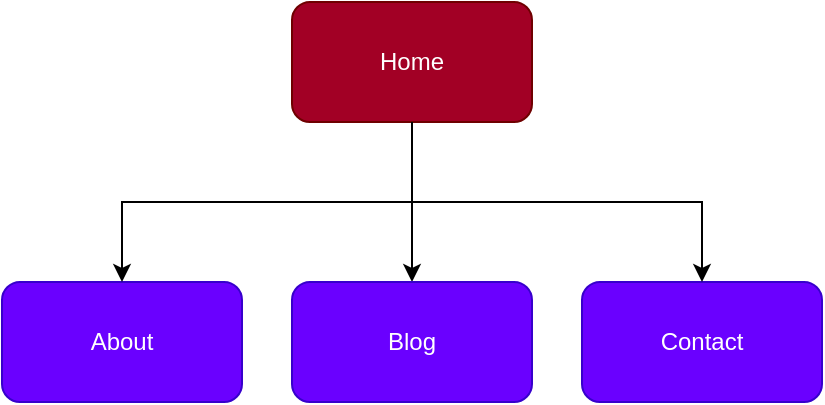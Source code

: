<mxfile version="13.8.8" type="device"><diagram id="W-eHkTpBgpDEbdTfNIlY" name="Page-1"><mxGraphModel dx="1422" dy="787" grid="1" gridSize="10" guides="1" tooltips="1" connect="1" arrows="1" fold="1" page="1" pageScale="1" pageWidth="850" pageHeight="1100" math="0" shadow="0"><root><mxCell id="0"/><mxCell id="1" parent="0"/><mxCell id="SaGOQoLd7I7DroW3TI0d-3" value="" style="edgeStyle=orthogonalEdgeStyle;rounded=0;orthogonalLoop=1;jettySize=auto;html=1;" edge="1" parent="1" source="SaGOQoLd7I7DroW3TI0d-1" target="SaGOQoLd7I7DroW3TI0d-2"><mxGeometry relative="1" as="geometry"/></mxCell><mxCell id="SaGOQoLd7I7DroW3TI0d-1" value="Home" style="rounded=1;whiteSpace=wrap;html=1;fillColor=#a20025;strokeColor=#6F0000;fontColor=#ffffff;" vertex="1" parent="1"><mxGeometry x="365" y="80" width="120" height="60" as="geometry"/></mxCell><mxCell id="SaGOQoLd7I7DroW3TI0d-2" value="Blog" style="rounded=1;whiteSpace=wrap;html=1;fillColor=#6a00ff;strokeColor=#3700CC;fontColor=#ffffff;" vertex="1" parent="1"><mxGeometry x="365" y="220" width="120" height="60" as="geometry"/></mxCell><mxCell id="SaGOQoLd7I7DroW3TI0d-4" value="Contact" style="rounded=1;whiteSpace=wrap;html=1;fillColor=#6a00ff;strokeColor=#3700CC;fontColor=#ffffff;" vertex="1" parent="1"><mxGeometry x="510" y="220" width="120" height="60" as="geometry"/></mxCell><mxCell id="SaGOQoLd7I7DroW3TI0d-5" value="About" style="rounded=1;whiteSpace=wrap;html=1;fillColor=#6a00ff;strokeColor=#3700CC;fontColor=#ffffff;" vertex="1" parent="1"><mxGeometry x="220" y="220" width="120" height="60" as="geometry"/></mxCell><mxCell id="SaGOQoLd7I7DroW3TI0d-6" value="" style="edgeStyle=orthogonalEdgeStyle;rounded=0;orthogonalLoop=1;jettySize=auto;html=1;exitX=0.5;exitY=1;exitDx=0;exitDy=0;entryX=0.5;entryY=0;entryDx=0;entryDy=0;" edge="1" parent="1" source="SaGOQoLd7I7DroW3TI0d-1" target="SaGOQoLd7I7DroW3TI0d-5"><mxGeometry relative="1" as="geometry"><mxPoint x="435" y="150" as="sourcePoint"/><mxPoint x="435" y="230" as="targetPoint"/></mxGeometry></mxCell><mxCell id="SaGOQoLd7I7DroW3TI0d-7" value="" style="edgeStyle=orthogonalEdgeStyle;rounded=0;orthogonalLoop=1;jettySize=auto;html=1;exitX=0.5;exitY=1;exitDx=0;exitDy=0;entryX=0.5;entryY=0;entryDx=0;entryDy=0;" edge="1" parent="1" source="SaGOQoLd7I7DroW3TI0d-1" target="SaGOQoLd7I7DroW3TI0d-4"><mxGeometry relative="1" as="geometry"><mxPoint x="445" y="160" as="sourcePoint"/><mxPoint x="445" y="240" as="targetPoint"/></mxGeometry></mxCell></root></mxGraphModel></diagram></mxfile>